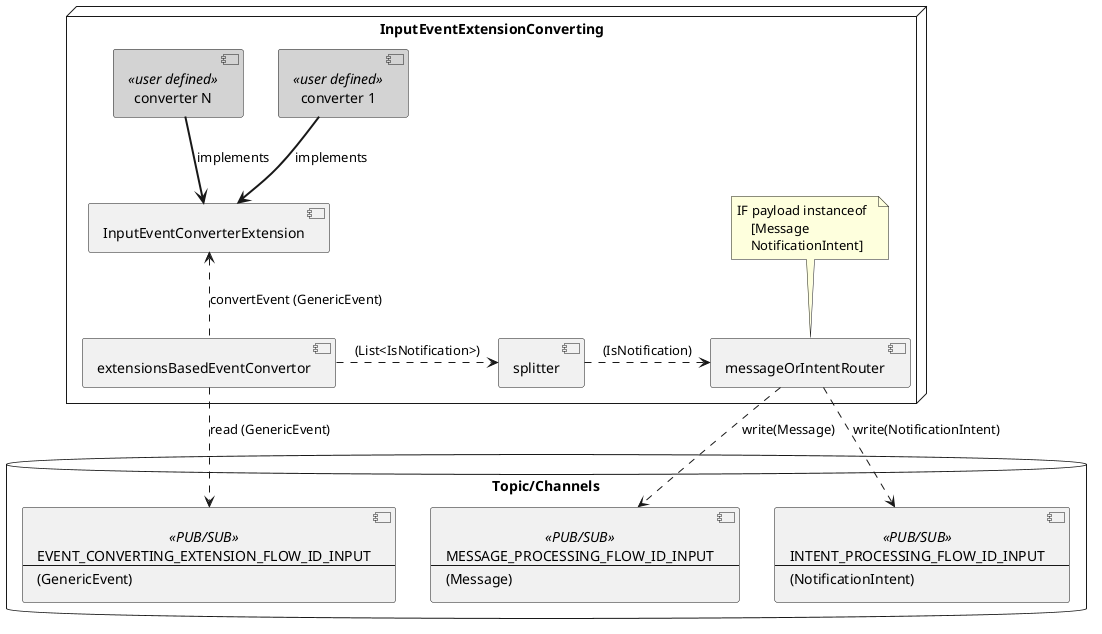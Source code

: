 @startuml

skinparam component {
    backgroundColor<<user defined>> LightGray
}

database "Topic/Channels" {
    component EVENT_CONVERTING_EXTENSION_FLOW_ID_INPUT<<PUB/SUB>> [
        EVENT_CONVERTING_EXTENSION_FLOW_ID_INPUT
        --
        (GenericEvent)
    ]
  
    component MESSAGE_PROCESSING_FLOW_ID_INPUT<<PUB/SUB>>[
        MESSAGE_PROCESSING_FLOW_ID_INPUT
        --
        (Message)
    ]

    component INTENT_PROCESSING_FLOW_ID_INPUT<<PUB/SUB>>[
        INTENT_PROCESSING_FLOW_ID_INPUT
        --
        (NotificationIntent)
    ]
}

node "InputEventExtensionConverting" {
  [extensionsBasedEventConvertor] ..> [EVENT_CONVERTING_EXTENSION_FLOW_ID_INPUT] : read (GenericEvent)
  [splitter]
  [messageOrIntentRouter]
  [InputEventConverterExtension]
  [converter 1]<<user defined>>
  [converter N]<<user defined>>

  extensionsBasedEventConvertor .up.> InputEventConverterExtension: convertEvent (GenericEvent) 
  [converter 1] -[bold]-> InputEventConverterExtension: implements
  [converter N] .[bold].> InputEventConverterExtension: implements
  extensionsBasedEventConvertor .> splitter: (List<IsNotification>)
  splitter .> messageOrIntentRouter: (IsNotification)

  messageOrIntentRouter .> MESSAGE_PROCESSING_FLOW_ID_INPUT: write(Message)
  messageOrIntentRouter .> INTENT_PROCESSING_FLOW_ID_INPUT: write(NotificationIntent)

    note top of messageOrIntentRouter 
    IF payload instanceof  
        [Message
        NotificationIntent]
    end note  
}

@enduml
